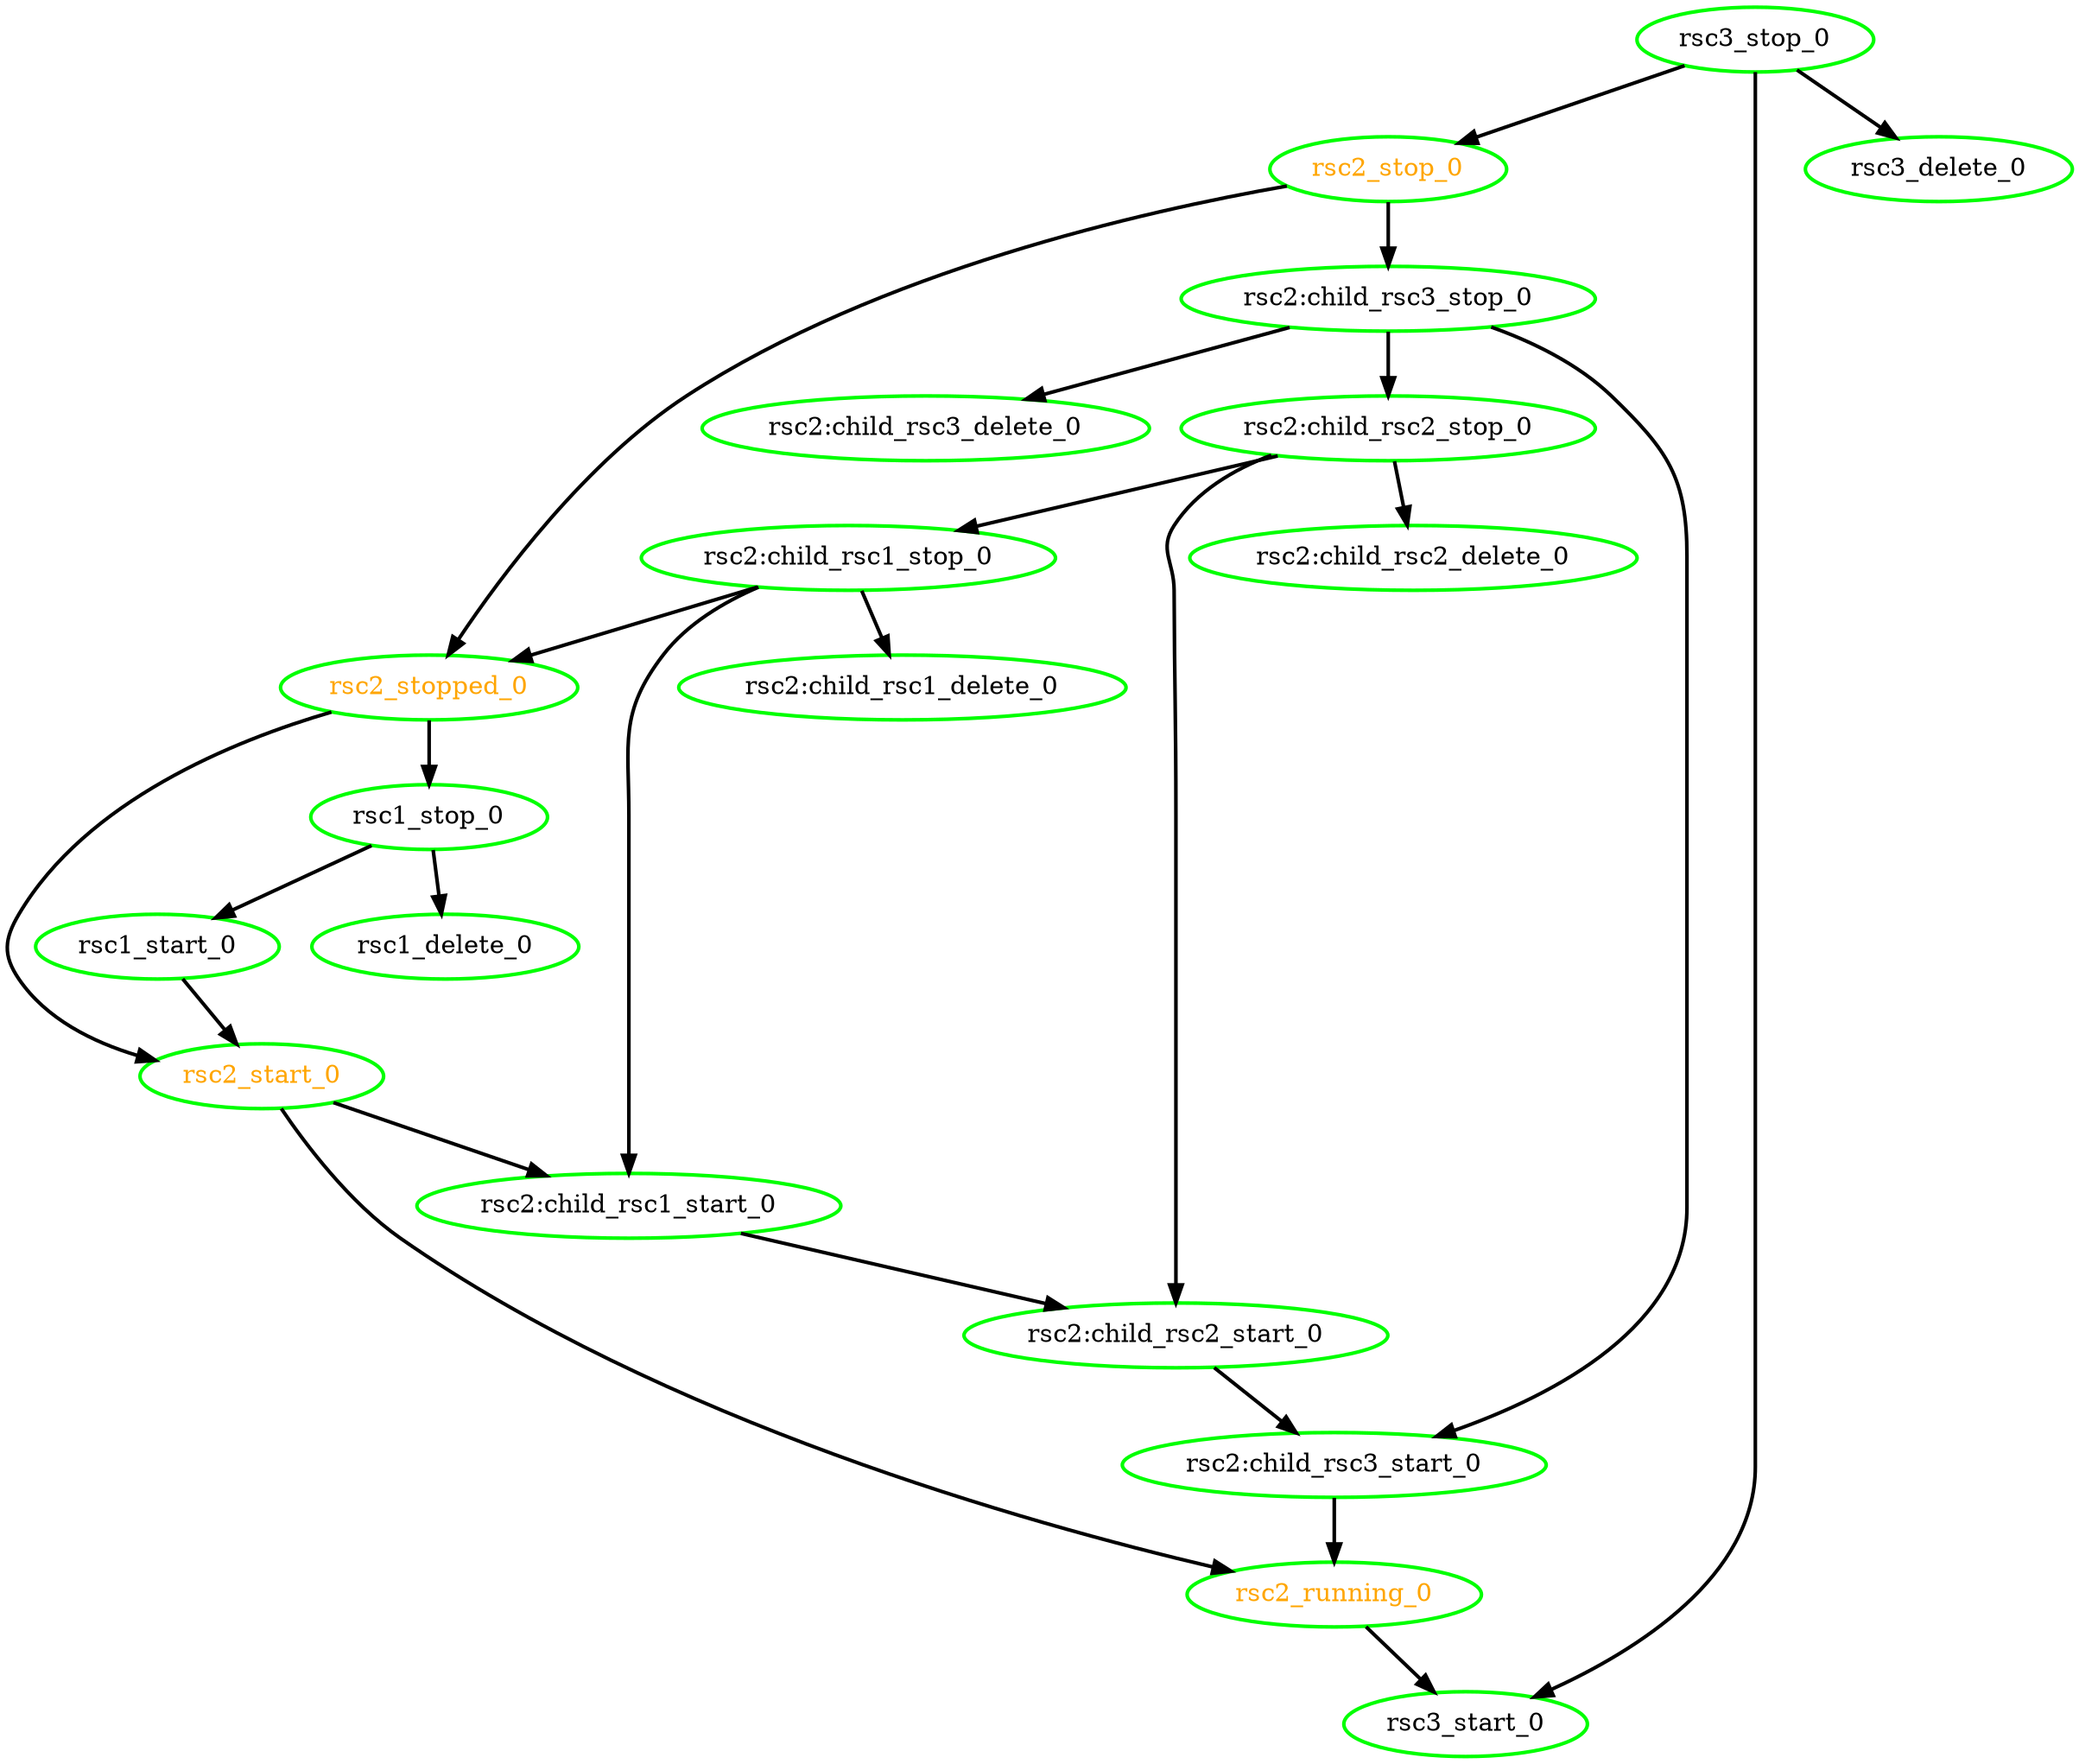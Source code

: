 digraph "g" {
	size = "30,30"
"rsc1_stop_0" [ tooltip="node1" style=bold color="green" fontcolor="black" ]
"rsc1_start_0" [ tooltip="node2" style=bold color="green" fontcolor="black" ]
"rsc1_delete_0" [ tooltip="node1" style=bold color="green" fontcolor="black" ]
"rsc2:child_rsc1_stop_0" [ tooltip="node1" style=bold color="green" fontcolor="black" ]
"rsc2:child_rsc1_start_0" [ tooltip="node2" style=bold color="green" fontcolor="black" ]
"rsc2:child_rsc1_delete_0" [ tooltip="node1" style=bold color="green" fontcolor="black" ]
"rsc2:child_rsc2_stop_0" [ tooltip="node1" style=bold color="green" fontcolor="black" ]
"rsc2:child_rsc2_start_0" [ tooltip="node2" style=bold color="green" fontcolor="black" ]
"rsc2:child_rsc2_delete_0" [ tooltip="node1" style=bold color="green" fontcolor="black" ]
"rsc2:child_rsc3_stop_0" [ tooltip="node1" style=bold color="green" fontcolor="black" ]
"rsc2:child_rsc3_start_0" [ tooltip="node2" style=bold color="green" fontcolor="black" ]
"rsc2:child_rsc3_delete_0" [ tooltip="node1" style=bold color="green" fontcolor="black" ]
"rsc2_start_0" [ tooltip="" style=bold color="green" fontcolor="orange" ]
"rsc2_running_0" [ tooltip="" style=bold color="green" fontcolor="orange" ]
"rsc2_stop_0" [ tooltip="" style=bold color="green" fontcolor="orange" ]
"rsc2_stopped_0" [ tooltip="" style=bold color="green" fontcolor="orange" ]
"rsc3_stop_0" [ tooltip="node1" style=bold color="green" fontcolor="black" ]
"rsc3_start_0" [ tooltip="node2" style=bold color="green" fontcolor="black" ]
"rsc3_delete_0" [ tooltip="node1" style=bold color="green" fontcolor="black" ]
"rsc2_stopped_0" -> "rsc1_stop_0" [ style = bold]
"rsc1_stop_0" -> "rsc1_start_0" [ style = bold]
"rsc1_stop_0" -> "rsc1_delete_0" [ style = bold]
"rsc2:child_rsc2_stop_0" -> "rsc2:child_rsc1_stop_0" [ style = bold]
"rsc2:child_rsc1_stop_0" -> "rsc2:child_rsc1_start_0" [ style = bold]
"rsc2_start_0" -> "rsc2:child_rsc1_start_0" [ style = bold]
"rsc2:child_rsc1_stop_0" -> "rsc2:child_rsc1_delete_0" [ style = bold]
"rsc2:child_rsc3_stop_0" -> "rsc2:child_rsc2_stop_0" [ style = bold]
"rsc2:child_rsc1_start_0" -> "rsc2:child_rsc2_start_0" [ style = bold]
"rsc2:child_rsc2_stop_0" -> "rsc2:child_rsc2_start_0" [ style = bold]
"rsc2:child_rsc2_stop_0" -> "rsc2:child_rsc2_delete_0" [ style = bold]
"rsc2_stop_0" -> "rsc2:child_rsc3_stop_0" [ style = bold]
"rsc2:child_rsc2_start_0" -> "rsc2:child_rsc3_start_0" [ style = bold]
"rsc2:child_rsc3_stop_0" -> "rsc2:child_rsc3_start_0" [ style = bold]
"rsc2:child_rsc3_stop_0" -> "rsc2:child_rsc3_delete_0" [ style = bold]
"rsc1_start_0" -> "rsc2_start_0" [ style = bold]
"rsc2_stopped_0" -> "rsc2_start_0" [ style = bold]
"rsc2:child_rsc3_start_0" -> "rsc2_running_0" [ style = bold]
"rsc2_start_0" -> "rsc2_running_0" [ style = bold]
"rsc3_stop_0" -> "rsc2_stop_0" [ style = bold]
"rsc2:child_rsc1_stop_0" -> "rsc2_stopped_0" [ style = bold]
"rsc2_stop_0" -> "rsc2_stopped_0" [ style = bold]
"rsc2_running_0" -> "rsc3_start_0" [ style = bold]
"rsc3_stop_0" -> "rsc3_start_0" [ style = bold]
"rsc3_stop_0" -> "rsc3_delete_0" [ style = bold]
}

